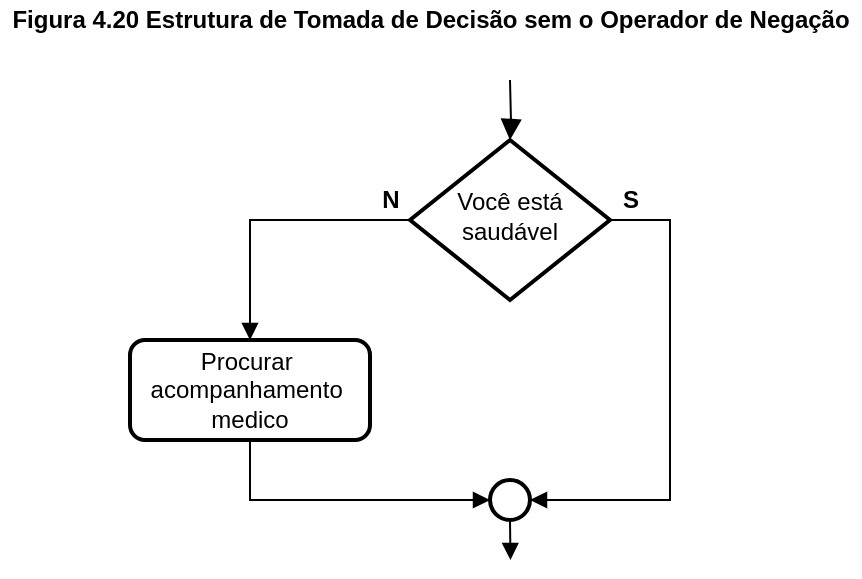 <mxfile version="16.5.1" type="device"><diagram id="C5RBs43oDa-KdzZeNtuy" name="Page-1"><mxGraphModel dx="934" dy="606" grid="1" gridSize="10" guides="1" tooltips="1" connect="1" arrows="1" fold="1" page="1" pageScale="1" pageWidth="827" pageHeight="1169" math="0" shadow="0"><root><mxCell id="WIyWlLk6GJQsqaUBKTNV-0"/><mxCell id="WIyWlLk6GJQsqaUBKTNV-1" parent="WIyWlLk6GJQsqaUBKTNV-0"/><mxCell id="UWbjmDXYnxaxKDkfx2Ps-7" value="" style="group" vertex="1" connectable="0" parent="WIyWlLk6GJQsqaUBKTNV-1"><mxGeometry x="250" y="40" width="270" height="240" as="geometry"/></mxCell><mxCell id="WIyWlLk6GJQsqaUBKTNV-2" value="" style="rounded=0;html=1;jettySize=auto;orthogonalLoop=1;fontSize=11;endArrow=block;endFill=1;endSize=8;strokeWidth=1;shadow=0;labelBackgroundColor=none;edgeStyle=orthogonalEdgeStyle;" parent="UWbjmDXYnxaxKDkfx2Ps-7" target="WIyWlLk6GJQsqaUBKTNV-6" edge="1"><mxGeometry relative="1" as="geometry"><mxPoint x="190" as="sourcePoint"/></mxGeometry></mxCell><mxCell id="WIyWlLk6GJQsqaUBKTNV-6" value="Você está&lt;br&gt;saudável" style="rhombus;whiteSpace=wrap;html=1;shadow=0;fontFamily=Helvetica;fontSize=12;align=center;strokeWidth=2;spacing=6;spacingTop=-4;" parent="UWbjmDXYnxaxKDkfx2Ps-7" vertex="1"><mxGeometry x="140" y="30" width="100" height="80" as="geometry"/></mxCell><mxCell id="WIyWlLk6GJQsqaUBKTNV-7" value="Procurar&amp;nbsp;&lt;br&gt;acompanhamento&amp;nbsp;&lt;br&gt;medico&lt;br&gt;" style="rounded=1;whiteSpace=wrap;html=1;fontSize=12;glass=0;strokeWidth=2;shadow=0;" parent="UWbjmDXYnxaxKDkfx2Ps-7" vertex="1"><mxGeometry y="130" width="120" height="50" as="geometry"/></mxCell><mxCell id="UWbjmDXYnxaxKDkfx2Ps-0" style="edgeStyle=orthogonalEdgeStyle;rounded=0;orthogonalLoop=1;jettySize=auto;html=1;exitX=0;exitY=0.5;exitDx=0;exitDy=0;endArrow=block;endFill=1;strokeWidth=1;" edge="1" parent="UWbjmDXYnxaxKDkfx2Ps-7" source="WIyWlLk6GJQsqaUBKTNV-6" target="WIyWlLk6GJQsqaUBKTNV-7"><mxGeometry relative="1" as="geometry"><Array as="points"><mxPoint x="60" y="70"/></Array></mxGeometry></mxCell><mxCell id="UWbjmDXYnxaxKDkfx2Ps-4" style="edgeStyle=orthogonalEdgeStyle;rounded=0;orthogonalLoop=1;jettySize=auto;html=1;exitX=0.5;exitY=1;exitDx=0;exitDy=0;exitPerimeter=0;endArrow=block;endFill=1;strokeWidth=1;" edge="1" parent="UWbjmDXYnxaxKDkfx2Ps-7" source="UWbjmDXYnxaxKDkfx2Ps-1"><mxGeometry relative="1" as="geometry"><mxPoint x="190.238" y="240" as="targetPoint"/></mxGeometry></mxCell><mxCell id="UWbjmDXYnxaxKDkfx2Ps-1" value="" style="strokeWidth=2;html=1;shape=mxgraph.flowchart.start_2;whiteSpace=wrap;" vertex="1" parent="UWbjmDXYnxaxKDkfx2Ps-7"><mxGeometry x="180" y="200" width="20" height="20" as="geometry"/></mxCell><mxCell id="UWbjmDXYnxaxKDkfx2Ps-3" style="edgeStyle=orthogonalEdgeStyle;rounded=0;orthogonalLoop=1;jettySize=auto;html=1;exitX=1;exitY=0.5;exitDx=0;exitDy=0;entryX=1;entryY=0.5;entryDx=0;entryDy=0;entryPerimeter=0;endArrow=block;endFill=1;strokeWidth=1;" edge="1" parent="UWbjmDXYnxaxKDkfx2Ps-7" source="WIyWlLk6GJQsqaUBKTNV-6" target="UWbjmDXYnxaxKDkfx2Ps-1"><mxGeometry relative="1" as="geometry"><Array as="points"><mxPoint x="270" y="70"/><mxPoint x="270" y="210"/></Array></mxGeometry></mxCell><mxCell id="UWbjmDXYnxaxKDkfx2Ps-2" style="edgeStyle=orthogonalEdgeStyle;rounded=0;orthogonalLoop=1;jettySize=auto;html=1;exitX=0.5;exitY=1;exitDx=0;exitDy=0;entryX=0;entryY=0.5;entryDx=0;entryDy=0;entryPerimeter=0;endArrow=block;endFill=1;strokeWidth=1;" edge="1" parent="UWbjmDXYnxaxKDkfx2Ps-7" source="WIyWlLk6GJQsqaUBKTNV-7" target="UWbjmDXYnxaxKDkfx2Ps-1"><mxGeometry relative="1" as="geometry"/></mxCell><mxCell id="UWbjmDXYnxaxKDkfx2Ps-5" value="&lt;b&gt;N&lt;/b&gt;" style="text;html=1;align=center;verticalAlign=middle;resizable=0;points=[];autosize=1;strokeColor=none;fillColor=none;" vertex="1" parent="UWbjmDXYnxaxKDkfx2Ps-7"><mxGeometry x="120" y="50" width="20" height="20" as="geometry"/></mxCell><mxCell id="UWbjmDXYnxaxKDkfx2Ps-6" value="S" style="text;html=1;align=center;verticalAlign=middle;resizable=0;points=[];autosize=1;strokeColor=none;fillColor=none;fontStyle=1" vertex="1" parent="UWbjmDXYnxaxKDkfx2Ps-7"><mxGeometry x="240" y="50" width="20" height="20" as="geometry"/></mxCell><mxCell id="UWbjmDXYnxaxKDkfx2Ps-8" value="&lt;b&gt;Figura 4.20 Estrutura de Tomada de Decisão sem o Operador de Negação&lt;/b&gt;" style="text;html=1;align=center;verticalAlign=middle;resizable=0;points=[];autosize=1;strokeColor=none;fillColor=none;" vertex="1" parent="WIyWlLk6GJQsqaUBKTNV-1"><mxGeometry x="185" width="430" height="20" as="geometry"/></mxCell></root></mxGraphModel></diagram></mxfile>
